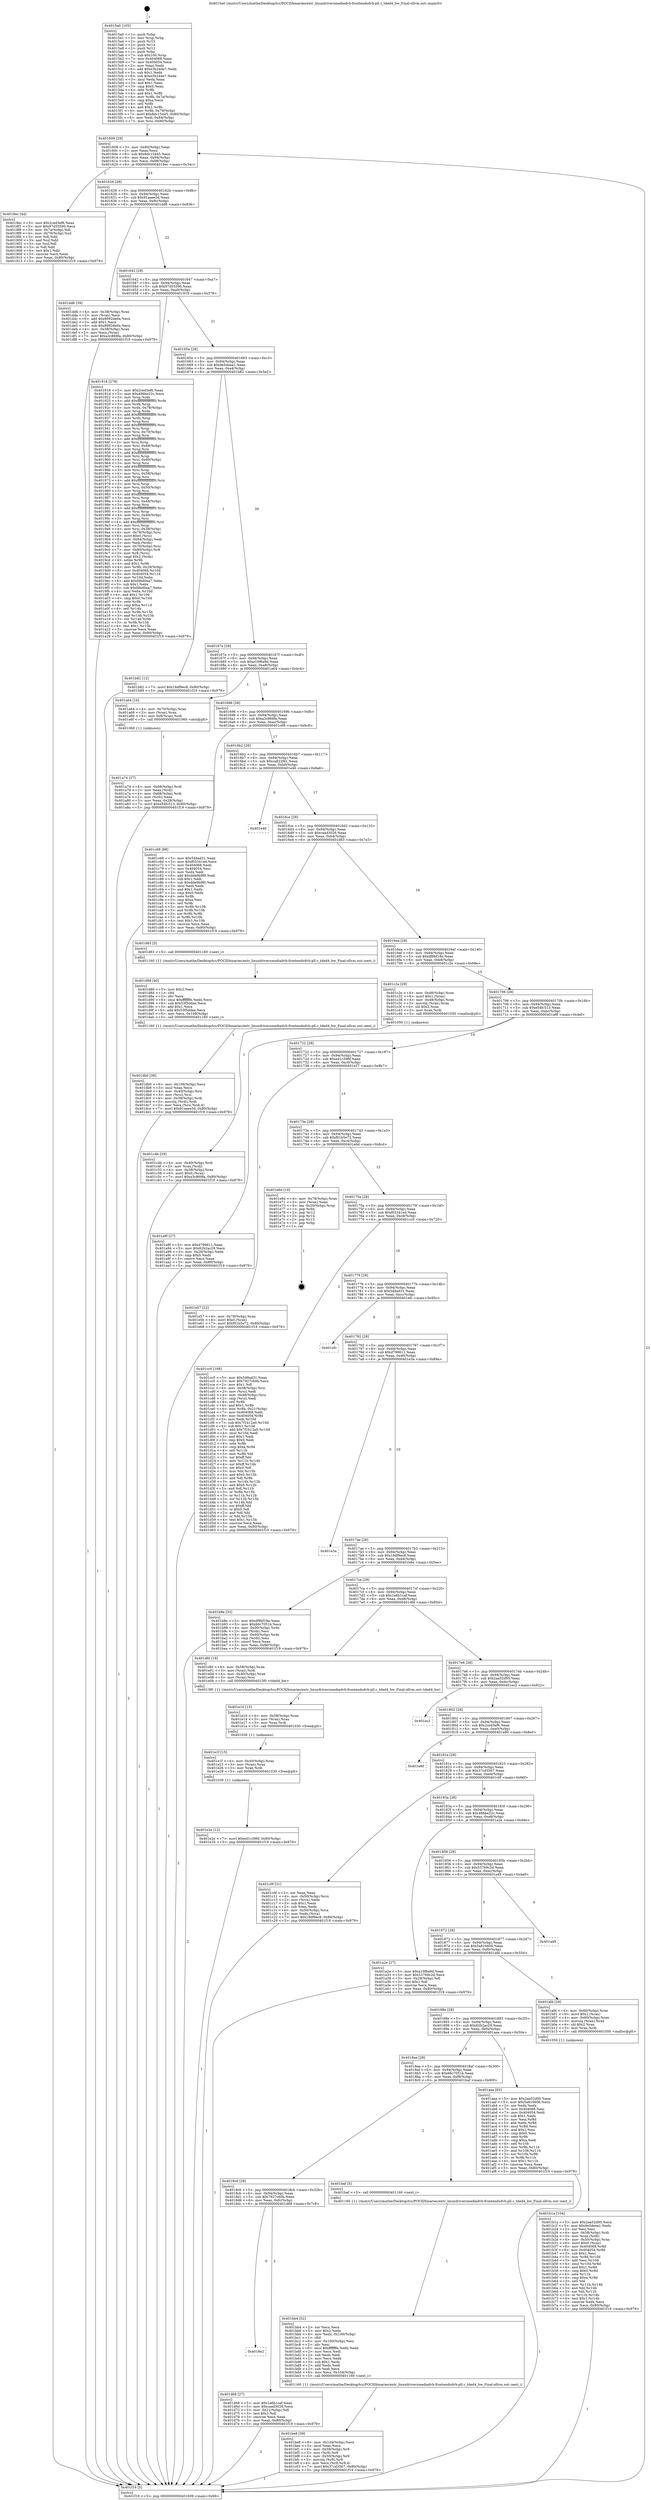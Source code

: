 digraph "0x4015a0" {
  label = "0x4015a0 (/mnt/c/Users/mathe/Desktop/tcc/POCII/binaries/extr_linuxdriversmediadvb-frontendsdvb-pll.c_tded4_bw_Final-ollvm.out::main(0))"
  labelloc = "t"
  node[shape=record]

  Entry [label="",width=0.3,height=0.3,shape=circle,fillcolor=black,style=filled]
  "0x401609" [label="{
     0x401609 [29]\l
     | [instrs]\l
     &nbsp;&nbsp;0x401609 \<+3\>: mov -0x80(%rbp),%eax\l
     &nbsp;&nbsp;0x40160c \<+2\>: mov %eax,%ecx\l
     &nbsp;&nbsp;0x40160e \<+6\>: sub $0x8dc15445,%ecx\l
     &nbsp;&nbsp;0x401614 \<+6\>: mov %eax,-0x94(%rbp)\l
     &nbsp;&nbsp;0x40161a \<+6\>: mov %ecx,-0x98(%rbp)\l
     &nbsp;&nbsp;0x401620 \<+6\>: je 00000000004018ec \<main+0x34c\>\l
  }"]
  "0x4018ec" [label="{
     0x4018ec [44]\l
     | [instrs]\l
     &nbsp;&nbsp;0x4018ec \<+5\>: mov $0x2ced3ef6,%eax\l
     &nbsp;&nbsp;0x4018f1 \<+5\>: mov $0x97d55590,%ecx\l
     &nbsp;&nbsp;0x4018f6 \<+3\>: mov -0x7a(%rbp),%dl\l
     &nbsp;&nbsp;0x4018f9 \<+4\>: mov -0x79(%rbp),%sil\l
     &nbsp;&nbsp;0x4018fd \<+3\>: mov %dl,%dil\l
     &nbsp;&nbsp;0x401900 \<+3\>: and %sil,%dil\l
     &nbsp;&nbsp;0x401903 \<+3\>: xor %sil,%dl\l
     &nbsp;&nbsp;0x401906 \<+3\>: or %dl,%dil\l
     &nbsp;&nbsp;0x401909 \<+4\>: test $0x1,%dil\l
     &nbsp;&nbsp;0x40190d \<+3\>: cmovne %ecx,%eax\l
     &nbsp;&nbsp;0x401910 \<+3\>: mov %eax,-0x80(%rbp)\l
     &nbsp;&nbsp;0x401913 \<+5\>: jmp 0000000000401f19 \<main+0x979\>\l
  }"]
  "0x401626" [label="{
     0x401626 [28]\l
     | [instrs]\l
     &nbsp;&nbsp;0x401626 \<+5\>: jmp 000000000040162b \<main+0x8b\>\l
     &nbsp;&nbsp;0x40162b \<+6\>: mov -0x94(%rbp),%eax\l
     &nbsp;&nbsp;0x401631 \<+5\>: sub $0x91aaee3d,%eax\l
     &nbsp;&nbsp;0x401636 \<+6\>: mov %eax,-0x9c(%rbp)\l
     &nbsp;&nbsp;0x40163c \<+6\>: je 0000000000401dd6 \<main+0x836\>\l
  }"]
  "0x401f19" [label="{
     0x401f19 [5]\l
     | [instrs]\l
     &nbsp;&nbsp;0x401f19 \<+5\>: jmp 0000000000401609 \<main+0x69\>\l
  }"]
  "0x4015a0" [label="{
     0x4015a0 [105]\l
     | [instrs]\l
     &nbsp;&nbsp;0x4015a0 \<+1\>: push %rbp\l
     &nbsp;&nbsp;0x4015a1 \<+3\>: mov %rsp,%rbp\l
     &nbsp;&nbsp;0x4015a4 \<+2\>: push %r15\l
     &nbsp;&nbsp;0x4015a6 \<+2\>: push %r14\l
     &nbsp;&nbsp;0x4015a8 \<+2\>: push %r12\l
     &nbsp;&nbsp;0x4015aa \<+1\>: push %rbx\l
     &nbsp;&nbsp;0x4015ab \<+7\>: sub $0x100,%rsp\l
     &nbsp;&nbsp;0x4015b2 \<+7\>: mov 0x404068,%eax\l
     &nbsp;&nbsp;0x4015b9 \<+7\>: mov 0x404054,%ecx\l
     &nbsp;&nbsp;0x4015c0 \<+2\>: mov %eax,%edx\l
     &nbsp;&nbsp;0x4015c2 \<+6\>: add $0xe3b24de7,%edx\l
     &nbsp;&nbsp;0x4015c8 \<+3\>: sub $0x1,%edx\l
     &nbsp;&nbsp;0x4015cb \<+6\>: sub $0xe3b24de7,%edx\l
     &nbsp;&nbsp;0x4015d1 \<+3\>: imul %edx,%eax\l
     &nbsp;&nbsp;0x4015d4 \<+3\>: and $0x1,%eax\l
     &nbsp;&nbsp;0x4015d7 \<+3\>: cmp $0x0,%eax\l
     &nbsp;&nbsp;0x4015da \<+4\>: sete %r8b\l
     &nbsp;&nbsp;0x4015de \<+4\>: and $0x1,%r8b\l
     &nbsp;&nbsp;0x4015e2 \<+4\>: mov %r8b,-0x7a(%rbp)\l
     &nbsp;&nbsp;0x4015e6 \<+3\>: cmp $0xa,%ecx\l
     &nbsp;&nbsp;0x4015e9 \<+4\>: setl %r8b\l
     &nbsp;&nbsp;0x4015ed \<+4\>: and $0x1,%r8b\l
     &nbsp;&nbsp;0x4015f1 \<+4\>: mov %r8b,-0x79(%rbp)\l
     &nbsp;&nbsp;0x4015f5 \<+7\>: movl $0x8dc15445,-0x80(%rbp)\l
     &nbsp;&nbsp;0x4015fc \<+6\>: mov %edi,-0x84(%rbp)\l
     &nbsp;&nbsp;0x401602 \<+7\>: mov %rsi,-0x90(%rbp)\l
  }"]
  Exit [label="",width=0.3,height=0.3,shape=circle,fillcolor=black,style=filled,peripheries=2]
  "0x401dd6" [label="{
     0x401dd6 [39]\l
     | [instrs]\l
     &nbsp;&nbsp;0x401dd6 \<+4\>: mov -0x38(%rbp),%rax\l
     &nbsp;&nbsp;0x401dda \<+2\>: mov (%rax),%ecx\l
     &nbsp;&nbsp;0x401ddc \<+6\>: add $0x8992de0a,%ecx\l
     &nbsp;&nbsp;0x401de2 \<+3\>: add $0x1,%ecx\l
     &nbsp;&nbsp;0x401de5 \<+6\>: sub $0x8992de0a,%ecx\l
     &nbsp;&nbsp;0x401deb \<+4\>: mov -0x38(%rbp),%rax\l
     &nbsp;&nbsp;0x401def \<+2\>: mov %ecx,(%rax)\l
     &nbsp;&nbsp;0x401df1 \<+7\>: movl $0xa3c869fa,-0x80(%rbp)\l
     &nbsp;&nbsp;0x401df8 \<+5\>: jmp 0000000000401f19 \<main+0x979\>\l
  }"]
  "0x401642" [label="{
     0x401642 [28]\l
     | [instrs]\l
     &nbsp;&nbsp;0x401642 \<+5\>: jmp 0000000000401647 \<main+0xa7\>\l
     &nbsp;&nbsp;0x401647 \<+6\>: mov -0x94(%rbp),%eax\l
     &nbsp;&nbsp;0x40164d \<+5\>: sub $0x97d55590,%eax\l
     &nbsp;&nbsp;0x401652 \<+6\>: mov %eax,-0xa0(%rbp)\l
     &nbsp;&nbsp;0x401658 \<+6\>: je 0000000000401918 \<main+0x378\>\l
  }"]
  "0x401e2e" [label="{
     0x401e2e [12]\l
     | [instrs]\l
     &nbsp;&nbsp;0x401e2e \<+7\>: movl $0xed1c396f,-0x80(%rbp)\l
     &nbsp;&nbsp;0x401e35 \<+5\>: jmp 0000000000401f19 \<main+0x979\>\l
  }"]
  "0x401918" [label="{
     0x401918 [278]\l
     | [instrs]\l
     &nbsp;&nbsp;0x401918 \<+5\>: mov $0x2ced3ef6,%eax\l
     &nbsp;&nbsp;0x40191d \<+5\>: mov $0x486be22c,%ecx\l
     &nbsp;&nbsp;0x401922 \<+3\>: mov %rsp,%rdx\l
     &nbsp;&nbsp;0x401925 \<+4\>: add $0xfffffffffffffff0,%rdx\l
     &nbsp;&nbsp;0x401929 \<+3\>: mov %rdx,%rsp\l
     &nbsp;&nbsp;0x40192c \<+4\>: mov %rdx,-0x78(%rbp)\l
     &nbsp;&nbsp;0x401930 \<+3\>: mov %rsp,%rdx\l
     &nbsp;&nbsp;0x401933 \<+4\>: add $0xfffffffffffffff0,%rdx\l
     &nbsp;&nbsp;0x401937 \<+3\>: mov %rdx,%rsp\l
     &nbsp;&nbsp;0x40193a \<+3\>: mov %rsp,%rsi\l
     &nbsp;&nbsp;0x40193d \<+4\>: add $0xfffffffffffffff0,%rsi\l
     &nbsp;&nbsp;0x401941 \<+3\>: mov %rsi,%rsp\l
     &nbsp;&nbsp;0x401944 \<+4\>: mov %rsi,-0x70(%rbp)\l
     &nbsp;&nbsp;0x401948 \<+3\>: mov %rsp,%rsi\l
     &nbsp;&nbsp;0x40194b \<+4\>: add $0xfffffffffffffff0,%rsi\l
     &nbsp;&nbsp;0x40194f \<+3\>: mov %rsi,%rsp\l
     &nbsp;&nbsp;0x401952 \<+4\>: mov %rsi,-0x68(%rbp)\l
     &nbsp;&nbsp;0x401956 \<+3\>: mov %rsp,%rsi\l
     &nbsp;&nbsp;0x401959 \<+4\>: add $0xfffffffffffffff0,%rsi\l
     &nbsp;&nbsp;0x40195d \<+3\>: mov %rsi,%rsp\l
     &nbsp;&nbsp;0x401960 \<+4\>: mov %rsi,-0x60(%rbp)\l
     &nbsp;&nbsp;0x401964 \<+3\>: mov %rsp,%rsi\l
     &nbsp;&nbsp;0x401967 \<+4\>: add $0xfffffffffffffff0,%rsi\l
     &nbsp;&nbsp;0x40196b \<+3\>: mov %rsi,%rsp\l
     &nbsp;&nbsp;0x40196e \<+4\>: mov %rsi,-0x58(%rbp)\l
     &nbsp;&nbsp;0x401972 \<+3\>: mov %rsp,%rsi\l
     &nbsp;&nbsp;0x401975 \<+4\>: add $0xfffffffffffffff0,%rsi\l
     &nbsp;&nbsp;0x401979 \<+3\>: mov %rsi,%rsp\l
     &nbsp;&nbsp;0x40197c \<+4\>: mov %rsi,-0x50(%rbp)\l
     &nbsp;&nbsp;0x401980 \<+3\>: mov %rsp,%rsi\l
     &nbsp;&nbsp;0x401983 \<+4\>: add $0xfffffffffffffff0,%rsi\l
     &nbsp;&nbsp;0x401987 \<+3\>: mov %rsi,%rsp\l
     &nbsp;&nbsp;0x40198a \<+4\>: mov %rsi,-0x48(%rbp)\l
     &nbsp;&nbsp;0x40198e \<+3\>: mov %rsp,%rsi\l
     &nbsp;&nbsp;0x401991 \<+4\>: add $0xfffffffffffffff0,%rsi\l
     &nbsp;&nbsp;0x401995 \<+3\>: mov %rsi,%rsp\l
     &nbsp;&nbsp;0x401998 \<+4\>: mov %rsi,-0x40(%rbp)\l
     &nbsp;&nbsp;0x40199c \<+3\>: mov %rsp,%rsi\l
     &nbsp;&nbsp;0x40199f \<+4\>: add $0xfffffffffffffff0,%rsi\l
     &nbsp;&nbsp;0x4019a3 \<+3\>: mov %rsi,%rsp\l
     &nbsp;&nbsp;0x4019a6 \<+4\>: mov %rsi,-0x38(%rbp)\l
     &nbsp;&nbsp;0x4019aa \<+4\>: mov -0x78(%rbp),%rsi\l
     &nbsp;&nbsp;0x4019ae \<+6\>: movl $0x0,(%rsi)\l
     &nbsp;&nbsp;0x4019b4 \<+6\>: mov -0x84(%rbp),%edi\l
     &nbsp;&nbsp;0x4019ba \<+2\>: mov %edi,(%rdx)\l
     &nbsp;&nbsp;0x4019bc \<+4\>: mov -0x70(%rbp),%rsi\l
     &nbsp;&nbsp;0x4019c0 \<+7\>: mov -0x90(%rbp),%r8\l
     &nbsp;&nbsp;0x4019c7 \<+3\>: mov %r8,(%rsi)\l
     &nbsp;&nbsp;0x4019ca \<+3\>: cmpl $0x2,(%rdx)\l
     &nbsp;&nbsp;0x4019cd \<+4\>: setne %r9b\l
     &nbsp;&nbsp;0x4019d1 \<+4\>: and $0x1,%r9b\l
     &nbsp;&nbsp;0x4019d5 \<+4\>: mov %r9b,-0x29(%rbp)\l
     &nbsp;&nbsp;0x4019d9 \<+8\>: mov 0x404068,%r10d\l
     &nbsp;&nbsp;0x4019e1 \<+8\>: mov 0x404054,%r11d\l
     &nbsp;&nbsp;0x4019e9 \<+3\>: mov %r10d,%ebx\l
     &nbsp;&nbsp;0x4019ec \<+6\>: add $0xfdbd0ea7,%ebx\l
     &nbsp;&nbsp;0x4019f2 \<+3\>: sub $0x1,%ebx\l
     &nbsp;&nbsp;0x4019f5 \<+6\>: sub $0xfdbd0ea7,%ebx\l
     &nbsp;&nbsp;0x4019fb \<+4\>: imul %ebx,%r10d\l
     &nbsp;&nbsp;0x4019ff \<+4\>: and $0x1,%r10d\l
     &nbsp;&nbsp;0x401a03 \<+4\>: cmp $0x0,%r10d\l
     &nbsp;&nbsp;0x401a07 \<+4\>: sete %r9b\l
     &nbsp;&nbsp;0x401a0b \<+4\>: cmp $0xa,%r11d\l
     &nbsp;&nbsp;0x401a0f \<+4\>: setl %r14b\l
     &nbsp;&nbsp;0x401a13 \<+3\>: mov %r9b,%r15b\l
     &nbsp;&nbsp;0x401a16 \<+3\>: and %r14b,%r15b\l
     &nbsp;&nbsp;0x401a19 \<+3\>: xor %r14b,%r9b\l
     &nbsp;&nbsp;0x401a1c \<+3\>: or %r9b,%r15b\l
     &nbsp;&nbsp;0x401a1f \<+4\>: test $0x1,%r15b\l
     &nbsp;&nbsp;0x401a23 \<+3\>: cmovne %ecx,%eax\l
     &nbsp;&nbsp;0x401a26 \<+3\>: mov %eax,-0x80(%rbp)\l
     &nbsp;&nbsp;0x401a29 \<+5\>: jmp 0000000000401f19 \<main+0x979\>\l
  }"]
  "0x40165e" [label="{
     0x40165e [28]\l
     | [instrs]\l
     &nbsp;&nbsp;0x40165e \<+5\>: jmp 0000000000401663 \<main+0xc3\>\l
     &nbsp;&nbsp;0x401663 \<+6\>: mov -0x94(%rbp),%eax\l
     &nbsp;&nbsp;0x401669 \<+5\>: sub $0x9e5deea1,%eax\l
     &nbsp;&nbsp;0x40166e \<+6\>: mov %eax,-0xa4(%rbp)\l
     &nbsp;&nbsp;0x401674 \<+6\>: je 0000000000401b82 \<main+0x5e2\>\l
  }"]
  "0x401e1f" [label="{
     0x401e1f [15]\l
     | [instrs]\l
     &nbsp;&nbsp;0x401e1f \<+4\>: mov -0x40(%rbp),%rax\l
     &nbsp;&nbsp;0x401e23 \<+3\>: mov (%rax),%rax\l
     &nbsp;&nbsp;0x401e26 \<+3\>: mov %rax,%rdi\l
     &nbsp;&nbsp;0x401e29 \<+5\>: call 0000000000401030 \<free@plt\>\l
     | [calls]\l
     &nbsp;&nbsp;0x401030 \{1\} (unknown)\l
  }"]
  "0x401e10" [label="{
     0x401e10 [15]\l
     | [instrs]\l
     &nbsp;&nbsp;0x401e10 \<+4\>: mov -0x58(%rbp),%rax\l
     &nbsp;&nbsp;0x401e14 \<+3\>: mov (%rax),%rax\l
     &nbsp;&nbsp;0x401e17 \<+3\>: mov %rax,%rdi\l
     &nbsp;&nbsp;0x401e1a \<+5\>: call 0000000000401030 \<free@plt\>\l
     | [calls]\l
     &nbsp;&nbsp;0x401030 \{1\} (unknown)\l
  }"]
  "0x401b82" [label="{
     0x401b82 [12]\l
     | [instrs]\l
     &nbsp;&nbsp;0x401b82 \<+7\>: movl $0x18df9ec8,-0x80(%rbp)\l
     &nbsp;&nbsp;0x401b89 \<+5\>: jmp 0000000000401f19 \<main+0x979\>\l
  }"]
  "0x40167a" [label="{
     0x40167a [28]\l
     | [instrs]\l
     &nbsp;&nbsp;0x40167a \<+5\>: jmp 000000000040167f \<main+0xdf\>\l
     &nbsp;&nbsp;0x40167f \<+6\>: mov -0x94(%rbp),%eax\l
     &nbsp;&nbsp;0x401685 \<+5\>: sub $0xa10f6a9d,%eax\l
     &nbsp;&nbsp;0x40168a \<+6\>: mov %eax,-0xa8(%rbp)\l
     &nbsp;&nbsp;0x401690 \<+6\>: je 0000000000401a64 \<main+0x4c4\>\l
  }"]
  "0x401db0" [label="{
     0x401db0 [38]\l
     | [instrs]\l
     &nbsp;&nbsp;0x401db0 \<+6\>: mov -0x108(%rbp),%ecx\l
     &nbsp;&nbsp;0x401db6 \<+3\>: imul %eax,%ecx\l
     &nbsp;&nbsp;0x401db9 \<+4\>: mov -0x40(%rbp),%rsi\l
     &nbsp;&nbsp;0x401dbd \<+3\>: mov (%rsi),%rsi\l
     &nbsp;&nbsp;0x401dc0 \<+4\>: mov -0x38(%rbp),%rdi\l
     &nbsp;&nbsp;0x401dc4 \<+3\>: movslq (%rdi),%rdi\l
     &nbsp;&nbsp;0x401dc7 \<+3\>: mov %ecx,(%rsi,%rdi,4)\l
     &nbsp;&nbsp;0x401dca \<+7\>: movl $0x91aaee3d,-0x80(%rbp)\l
     &nbsp;&nbsp;0x401dd1 \<+5\>: jmp 0000000000401f19 \<main+0x979\>\l
  }"]
  "0x401a64" [label="{
     0x401a64 [16]\l
     | [instrs]\l
     &nbsp;&nbsp;0x401a64 \<+4\>: mov -0x70(%rbp),%rax\l
     &nbsp;&nbsp;0x401a68 \<+3\>: mov (%rax),%rax\l
     &nbsp;&nbsp;0x401a6b \<+4\>: mov 0x8(%rax),%rdi\l
     &nbsp;&nbsp;0x401a6f \<+5\>: call 0000000000401060 \<atoi@plt\>\l
     | [calls]\l
     &nbsp;&nbsp;0x401060 \{1\} (unknown)\l
  }"]
  "0x401696" [label="{
     0x401696 [28]\l
     | [instrs]\l
     &nbsp;&nbsp;0x401696 \<+5\>: jmp 000000000040169b \<main+0xfb\>\l
     &nbsp;&nbsp;0x40169b \<+6\>: mov -0x94(%rbp),%eax\l
     &nbsp;&nbsp;0x4016a1 \<+5\>: sub $0xa3c869fa,%eax\l
     &nbsp;&nbsp;0x4016a6 \<+6\>: mov %eax,-0xac(%rbp)\l
     &nbsp;&nbsp;0x4016ac \<+6\>: je 0000000000401c68 \<main+0x6c8\>\l
  }"]
  "0x401d88" [label="{
     0x401d88 [40]\l
     | [instrs]\l
     &nbsp;&nbsp;0x401d88 \<+5\>: mov $0x2,%ecx\l
     &nbsp;&nbsp;0x401d8d \<+1\>: cltd\l
     &nbsp;&nbsp;0x401d8e \<+2\>: idiv %ecx\l
     &nbsp;&nbsp;0x401d90 \<+6\>: imul $0xfffffffe,%edx,%ecx\l
     &nbsp;&nbsp;0x401d96 \<+6\>: sub $0x53f5ddae,%ecx\l
     &nbsp;&nbsp;0x401d9c \<+3\>: add $0x1,%ecx\l
     &nbsp;&nbsp;0x401d9f \<+6\>: add $0x53f5ddae,%ecx\l
     &nbsp;&nbsp;0x401da5 \<+6\>: mov %ecx,-0x108(%rbp)\l
     &nbsp;&nbsp;0x401dab \<+5\>: call 0000000000401160 \<next_i\>\l
     | [calls]\l
     &nbsp;&nbsp;0x401160 \{1\} (/mnt/c/Users/mathe/Desktop/tcc/POCII/binaries/extr_linuxdriversmediadvb-frontendsdvb-pll.c_tded4_bw_Final-ollvm.out::next_i)\l
  }"]
  "0x401c68" [label="{
     0x401c68 [88]\l
     | [instrs]\l
     &nbsp;&nbsp;0x401c68 \<+5\>: mov $0x548ad31,%eax\l
     &nbsp;&nbsp;0x401c6d \<+5\>: mov $0xf03341ed,%ecx\l
     &nbsp;&nbsp;0x401c72 \<+7\>: mov 0x404068,%edx\l
     &nbsp;&nbsp;0x401c79 \<+7\>: mov 0x404054,%esi\l
     &nbsp;&nbsp;0x401c80 \<+2\>: mov %edx,%edi\l
     &nbsp;&nbsp;0x401c82 \<+6\>: add $0xdde9b9f0,%edi\l
     &nbsp;&nbsp;0x401c88 \<+3\>: sub $0x1,%edi\l
     &nbsp;&nbsp;0x401c8b \<+6\>: sub $0xdde9b9f0,%edi\l
     &nbsp;&nbsp;0x401c91 \<+3\>: imul %edi,%edx\l
     &nbsp;&nbsp;0x401c94 \<+3\>: and $0x1,%edx\l
     &nbsp;&nbsp;0x401c97 \<+3\>: cmp $0x0,%edx\l
     &nbsp;&nbsp;0x401c9a \<+4\>: sete %r8b\l
     &nbsp;&nbsp;0x401c9e \<+3\>: cmp $0xa,%esi\l
     &nbsp;&nbsp;0x401ca1 \<+4\>: setl %r9b\l
     &nbsp;&nbsp;0x401ca5 \<+3\>: mov %r8b,%r10b\l
     &nbsp;&nbsp;0x401ca8 \<+3\>: and %r9b,%r10b\l
     &nbsp;&nbsp;0x401cab \<+3\>: xor %r9b,%r8b\l
     &nbsp;&nbsp;0x401cae \<+3\>: or %r8b,%r10b\l
     &nbsp;&nbsp;0x401cb1 \<+4\>: test $0x1,%r10b\l
     &nbsp;&nbsp;0x401cb5 \<+3\>: cmovne %ecx,%eax\l
     &nbsp;&nbsp;0x401cb8 \<+3\>: mov %eax,-0x80(%rbp)\l
     &nbsp;&nbsp;0x401cbb \<+5\>: jmp 0000000000401f19 \<main+0x979\>\l
  }"]
  "0x4016b2" [label="{
     0x4016b2 [28]\l
     | [instrs]\l
     &nbsp;&nbsp;0x4016b2 \<+5\>: jmp 00000000004016b7 \<main+0x117\>\l
     &nbsp;&nbsp;0x4016b7 \<+6\>: mov -0x94(%rbp),%eax\l
     &nbsp;&nbsp;0x4016bd \<+5\>: sub $0xca822fd1,%eax\l
     &nbsp;&nbsp;0x4016c2 \<+6\>: mov %eax,-0xb0(%rbp)\l
     &nbsp;&nbsp;0x4016c8 \<+6\>: je 0000000000401e46 \<main+0x8a6\>\l
  }"]
  "0x4018e2" [label="{
     0x4018e2\l
  }", style=dashed]
  "0x401e46" [label="{
     0x401e46\l
  }", style=dashed]
  "0x4016ce" [label="{
     0x4016ce [28]\l
     | [instrs]\l
     &nbsp;&nbsp;0x4016ce \<+5\>: jmp 00000000004016d3 \<main+0x133\>\l
     &nbsp;&nbsp;0x4016d3 \<+6\>: mov -0x94(%rbp),%eax\l
     &nbsp;&nbsp;0x4016d9 \<+5\>: sub $0xcaad3026,%eax\l
     &nbsp;&nbsp;0x4016de \<+6\>: mov %eax,-0xb4(%rbp)\l
     &nbsp;&nbsp;0x4016e4 \<+6\>: je 0000000000401d83 \<main+0x7e3\>\l
  }"]
  "0x401d68" [label="{
     0x401d68 [27]\l
     | [instrs]\l
     &nbsp;&nbsp;0x401d68 \<+5\>: mov $0x1a6b1caf,%eax\l
     &nbsp;&nbsp;0x401d6d \<+5\>: mov $0xcaad3026,%ecx\l
     &nbsp;&nbsp;0x401d72 \<+3\>: mov -0x21(%rbp),%dl\l
     &nbsp;&nbsp;0x401d75 \<+3\>: test $0x1,%dl\l
     &nbsp;&nbsp;0x401d78 \<+3\>: cmovne %ecx,%eax\l
     &nbsp;&nbsp;0x401d7b \<+3\>: mov %eax,-0x80(%rbp)\l
     &nbsp;&nbsp;0x401d7e \<+5\>: jmp 0000000000401f19 \<main+0x979\>\l
  }"]
  "0x401d83" [label="{
     0x401d83 [5]\l
     | [instrs]\l
     &nbsp;&nbsp;0x401d83 \<+5\>: call 0000000000401160 \<next_i\>\l
     | [calls]\l
     &nbsp;&nbsp;0x401160 \{1\} (/mnt/c/Users/mathe/Desktop/tcc/POCII/binaries/extr_linuxdriversmediadvb-frontendsdvb-pll.c_tded4_bw_Final-ollvm.out::next_i)\l
  }"]
  "0x4016ea" [label="{
     0x4016ea [28]\l
     | [instrs]\l
     &nbsp;&nbsp;0x4016ea \<+5\>: jmp 00000000004016ef \<main+0x14f\>\l
     &nbsp;&nbsp;0x4016ef \<+6\>: mov -0x94(%rbp),%eax\l
     &nbsp;&nbsp;0x4016f5 \<+5\>: sub $0xdf9bf18e,%eax\l
     &nbsp;&nbsp;0x4016fa \<+6\>: mov %eax,-0xb8(%rbp)\l
     &nbsp;&nbsp;0x401700 \<+6\>: je 0000000000401c2e \<main+0x68e\>\l
  }"]
  "0x401c4b" [label="{
     0x401c4b [29]\l
     | [instrs]\l
     &nbsp;&nbsp;0x401c4b \<+4\>: mov -0x40(%rbp),%rdi\l
     &nbsp;&nbsp;0x401c4f \<+3\>: mov %rax,(%rdi)\l
     &nbsp;&nbsp;0x401c52 \<+4\>: mov -0x38(%rbp),%rax\l
     &nbsp;&nbsp;0x401c56 \<+6\>: movl $0x0,(%rax)\l
     &nbsp;&nbsp;0x401c5c \<+7\>: movl $0xa3c869fa,-0x80(%rbp)\l
     &nbsp;&nbsp;0x401c63 \<+5\>: jmp 0000000000401f19 \<main+0x979\>\l
  }"]
  "0x401c2e" [label="{
     0x401c2e [29]\l
     | [instrs]\l
     &nbsp;&nbsp;0x401c2e \<+4\>: mov -0x48(%rbp),%rax\l
     &nbsp;&nbsp;0x401c32 \<+6\>: movl $0x1,(%rax)\l
     &nbsp;&nbsp;0x401c38 \<+4\>: mov -0x48(%rbp),%rax\l
     &nbsp;&nbsp;0x401c3c \<+3\>: movslq (%rax),%rax\l
     &nbsp;&nbsp;0x401c3f \<+4\>: shl $0x2,%rax\l
     &nbsp;&nbsp;0x401c43 \<+3\>: mov %rax,%rdi\l
     &nbsp;&nbsp;0x401c46 \<+5\>: call 0000000000401050 \<malloc@plt\>\l
     | [calls]\l
     &nbsp;&nbsp;0x401050 \{1\} (unknown)\l
  }"]
  "0x401706" [label="{
     0x401706 [28]\l
     | [instrs]\l
     &nbsp;&nbsp;0x401706 \<+5\>: jmp 000000000040170b \<main+0x16b\>\l
     &nbsp;&nbsp;0x40170b \<+6\>: mov -0x94(%rbp),%eax\l
     &nbsp;&nbsp;0x401711 \<+5\>: sub $0xe54fc513,%eax\l
     &nbsp;&nbsp;0x401716 \<+6\>: mov %eax,-0xbc(%rbp)\l
     &nbsp;&nbsp;0x40171c \<+6\>: je 0000000000401a8f \<main+0x4ef\>\l
  }"]
  "0x401be8" [label="{
     0x401be8 [39]\l
     | [instrs]\l
     &nbsp;&nbsp;0x401be8 \<+6\>: mov -0x104(%rbp),%ecx\l
     &nbsp;&nbsp;0x401bee \<+3\>: imul %eax,%ecx\l
     &nbsp;&nbsp;0x401bf1 \<+4\>: mov -0x58(%rbp),%r8\l
     &nbsp;&nbsp;0x401bf5 \<+3\>: mov (%r8),%r8\l
     &nbsp;&nbsp;0x401bf8 \<+4\>: mov -0x50(%rbp),%r9\l
     &nbsp;&nbsp;0x401bfc \<+3\>: movslq (%r9),%r9\l
     &nbsp;&nbsp;0x401bff \<+4\>: mov %ecx,(%r8,%r9,4)\l
     &nbsp;&nbsp;0x401c03 \<+7\>: movl $0x37cd3567,-0x80(%rbp)\l
     &nbsp;&nbsp;0x401c0a \<+5\>: jmp 0000000000401f19 \<main+0x979\>\l
  }"]
  "0x401a8f" [label="{
     0x401a8f [27]\l
     | [instrs]\l
     &nbsp;&nbsp;0x401a8f \<+5\>: mov $0xd799611,%eax\l
     &nbsp;&nbsp;0x401a94 \<+5\>: mov $0x62b2ac29,%ecx\l
     &nbsp;&nbsp;0x401a99 \<+3\>: mov -0x28(%rbp),%edx\l
     &nbsp;&nbsp;0x401a9c \<+3\>: cmp $0x0,%edx\l
     &nbsp;&nbsp;0x401a9f \<+3\>: cmove %ecx,%eax\l
     &nbsp;&nbsp;0x401aa2 \<+3\>: mov %eax,-0x80(%rbp)\l
     &nbsp;&nbsp;0x401aa5 \<+5\>: jmp 0000000000401f19 \<main+0x979\>\l
  }"]
  "0x401722" [label="{
     0x401722 [28]\l
     | [instrs]\l
     &nbsp;&nbsp;0x401722 \<+5\>: jmp 0000000000401727 \<main+0x187\>\l
     &nbsp;&nbsp;0x401727 \<+6\>: mov -0x94(%rbp),%eax\l
     &nbsp;&nbsp;0x40172d \<+5\>: sub $0xed1c396f,%eax\l
     &nbsp;&nbsp;0x401732 \<+6\>: mov %eax,-0xc0(%rbp)\l
     &nbsp;&nbsp;0x401738 \<+6\>: je 0000000000401e57 \<main+0x8b7\>\l
  }"]
  "0x401bb4" [label="{
     0x401bb4 [52]\l
     | [instrs]\l
     &nbsp;&nbsp;0x401bb4 \<+2\>: xor %ecx,%ecx\l
     &nbsp;&nbsp;0x401bb6 \<+5\>: mov $0x2,%edx\l
     &nbsp;&nbsp;0x401bbb \<+6\>: mov %edx,-0x100(%rbp)\l
     &nbsp;&nbsp;0x401bc1 \<+1\>: cltd\l
     &nbsp;&nbsp;0x401bc2 \<+6\>: mov -0x100(%rbp),%esi\l
     &nbsp;&nbsp;0x401bc8 \<+2\>: idiv %esi\l
     &nbsp;&nbsp;0x401bca \<+6\>: imul $0xfffffffe,%edx,%edx\l
     &nbsp;&nbsp;0x401bd0 \<+2\>: mov %ecx,%edi\l
     &nbsp;&nbsp;0x401bd2 \<+2\>: sub %edx,%edi\l
     &nbsp;&nbsp;0x401bd4 \<+2\>: mov %ecx,%edx\l
     &nbsp;&nbsp;0x401bd6 \<+3\>: sub $0x1,%edx\l
     &nbsp;&nbsp;0x401bd9 \<+2\>: add %edx,%edi\l
     &nbsp;&nbsp;0x401bdb \<+2\>: sub %edi,%ecx\l
     &nbsp;&nbsp;0x401bdd \<+6\>: mov %ecx,-0x104(%rbp)\l
     &nbsp;&nbsp;0x401be3 \<+5\>: call 0000000000401160 \<next_i\>\l
     | [calls]\l
     &nbsp;&nbsp;0x401160 \{1\} (/mnt/c/Users/mathe/Desktop/tcc/POCII/binaries/extr_linuxdriversmediadvb-frontendsdvb-pll.c_tded4_bw_Final-ollvm.out::next_i)\l
  }"]
  "0x401e57" [label="{
     0x401e57 [22]\l
     | [instrs]\l
     &nbsp;&nbsp;0x401e57 \<+4\>: mov -0x78(%rbp),%rax\l
     &nbsp;&nbsp;0x401e5b \<+6\>: movl $0x0,(%rax)\l
     &nbsp;&nbsp;0x401e61 \<+7\>: movl $0xf01b5e72,-0x80(%rbp)\l
     &nbsp;&nbsp;0x401e68 \<+5\>: jmp 0000000000401f19 \<main+0x979\>\l
  }"]
  "0x40173e" [label="{
     0x40173e [28]\l
     | [instrs]\l
     &nbsp;&nbsp;0x40173e \<+5\>: jmp 0000000000401743 \<main+0x1a3\>\l
     &nbsp;&nbsp;0x401743 \<+6\>: mov -0x94(%rbp),%eax\l
     &nbsp;&nbsp;0x401749 \<+5\>: sub $0xf01b5e72,%eax\l
     &nbsp;&nbsp;0x40174e \<+6\>: mov %eax,-0xc4(%rbp)\l
     &nbsp;&nbsp;0x401754 \<+6\>: je 0000000000401e6d \<main+0x8cd\>\l
  }"]
  "0x4018c6" [label="{
     0x4018c6 [28]\l
     | [instrs]\l
     &nbsp;&nbsp;0x4018c6 \<+5\>: jmp 00000000004018cb \<main+0x32b\>\l
     &nbsp;&nbsp;0x4018cb \<+6\>: mov -0x94(%rbp),%eax\l
     &nbsp;&nbsp;0x4018d1 \<+5\>: sub $0x7927c60b,%eax\l
     &nbsp;&nbsp;0x4018d6 \<+6\>: mov %eax,-0xfc(%rbp)\l
     &nbsp;&nbsp;0x4018dc \<+6\>: je 0000000000401d68 \<main+0x7c8\>\l
  }"]
  "0x401e6d" [label="{
     0x401e6d [19]\l
     | [instrs]\l
     &nbsp;&nbsp;0x401e6d \<+4\>: mov -0x78(%rbp),%rax\l
     &nbsp;&nbsp;0x401e71 \<+2\>: mov (%rax),%eax\l
     &nbsp;&nbsp;0x401e73 \<+4\>: lea -0x20(%rbp),%rsp\l
     &nbsp;&nbsp;0x401e77 \<+1\>: pop %rbx\l
     &nbsp;&nbsp;0x401e78 \<+2\>: pop %r12\l
     &nbsp;&nbsp;0x401e7a \<+2\>: pop %r14\l
     &nbsp;&nbsp;0x401e7c \<+2\>: pop %r15\l
     &nbsp;&nbsp;0x401e7e \<+1\>: pop %rbp\l
     &nbsp;&nbsp;0x401e7f \<+1\>: ret\l
  }"]
  "0x40175a" [label="{
     0x40175a [28]\l
     | [instrs]\l
     &nbsp;&nbsp;0x40175a \<+5\>: jmp 000000000040175f \<main+0x1bf\>\l
     &nbsp;&nbsp;0x40175f \<+6\>: mov -0x94(%rbp),%eax\l
     &nbsp;&nbsp;0x401765 \<+5\>: sub $0xf03341ed,%eax\l
     &nbsp;&nbsp;0x40176a \<+6\>: mov %eax,-0xc8(%rbp)\l
     &nbsp;&nbsp;0x401770 \<+6\>: je 0000000000401cc0 \<main+0x720\>\l
  }"]
  "0x401baf" [label="{
     0x401baf [5]\l
     | [instrs]\l
     &nbsp;&nbsp;0x401baf \<+5\>: call 0000000000401160 \<next_i\>\l
     | [calls]\l
     &nbsp;&nbsp;0x401160 \{1\} (/mnt/c/Users/mathe/Desktop/tcc/POCII/binaries/extr_linuxdriversmediadvb-frontendsdvb-pll.c_tded4_bw_Final-ollvm.out::next_i)\l
  }"]
  "0x401cc0" [label="{
     0x401cc0 [168]\l
     | [instrs]\l
     &nbsp;&nbsp;0x401cc0 \<+5\>: mov $0x548ad31,%eax\l
     &nbsp;&nbsp;0x401cc5 \<+5\>: mov $0x7927c60b,%ecx\l
     &nbsp;&nbsp;0x401cca \<+2\>: mov $0x1,%dl\l
     &nbsp;&nbsp;0x401ccc \<+4\>: mov -0x38(%rbp),%rsi\l
     &nbsp;&nbsp;0x401cd0 \<+2\>: mov (%rsi),%edi\l
     &nbsp;&nbsp;0x401cd2 \<+4\>: mov -0x48(%rbp),%rsi\l
     &nbsp;&nbsp;0x401cd6 \<+2\>: cmp (%rsi),%edi\l
     &nbsp;&nbsp;0x401cd8 \<+4\>: setl %r8b\l
     &nbsp;&nbsp;0x401cdc \<+4\>: and $0x1,%r8b\l
     &nbsp;&nbsp;0x401ce0 \<+4\>: mov %r8b,-0x21(%rbp)\l
     &nbsp;&nbsp;0x401ce4 \<+7\>: mov 0x404068,%edi\l
     &nbsp;&nbsp;0x401ceb \<+8\>: mov 0x404054,%r9d\l
     &nbsp;&nbsp;0x401cf3 \<+3\>: mov %edi,%r10d\l
     &nbsp;&nbsp;0x401cf6 \<+7\>: sub $0x7f1b12a0,%r10d\l
     &nbsp;&nbsp;0x401cfd \<+4\>: sub $0x1,%r10d\l
     &nbsp;&nbsp;0x401d01 \<+7\>: add $0x7f1b12a0,%r10d\l
     &nbsp;&nbsp;0x401d08 \<+4\>: imul %r10d,%edi\l
     &nbsp;&nbsp;0x401d0c \<+3\>: and $0x1,%edi\l
     &nbsp;&nbsp;0x401d0f \<+3\>: cmp $0x0,%edi\l
     &nbsp;&nbsp;0x401d12 \<+4\>: sete %r8b\l
     &nbsp;&nbsp;0x401d16 \<+4\>: cmp $0xa,%r9d\l
     &nbsp;&nbsp;0x401d1a \<+4\>: setl %r11b\l
     &nbsp;&nbsp;0x401d1e \<+3\>: mov %r8b,%bl\l
     &nbsp;&nbsp;0x401d21 \<+3\>: xor $0xff,%bl\l
     &nbsp;&nbsp;0x401d24 \<+3\>: mov %r11b,%r14b\l
     &nbsp;&nbsp;0x401d27 \<+4\>: xor $0xff,%r14b\l
     &nbsp;&nbsp;0x401d2b \<+3\>: xor $0x0,%dl\l
     &nbsp;&nbsp;0x401d2e \<+3\>: mov %bl,%r15b\l
     &nbsp;&nbsp;0x401d31 \<+4\>: and $0x0,%r15b\l
     &nbsp;&nbsp;0x401d35 \<+3\>: and %dl,%r8b\l
     &nbsp;&nbsp;0x401d38 \<+3\>: mov %r14b,%r12b\l
     &nbsp;&nbsp;0x401d3b \<+4\>: and $0x0,%r12b\l
     &nbsp;&nbsp;0x401d3f \<+3\>: and %dl,%r11b\l
     &nbsp;&nbsp;0x401d42 \<+3\>: or %r8b,%r15b\l
     &nbsp;&nbsp;0x401d45 \<+3\>: or %r11b,%r12b\l
     &nbsp;&nbsp;0x401d48 \<+3\>: xor %r12b,%r15b\l
     &nbsp;&nbsp;0x401d4b \<+3\>: or %r14b,%bl\l
     &nbsp;&nbsp;0x401d4e \<+3\>: xor $0xff,%bl\l
     &nbsp;&nbsp;0x401d51 \<+3\>: or $0x0,%dl\l
     &nbsp;&nbsp;0x401d54 \<+2\>: and %dl,%bl\l
     &nbsp;&nbsp;0x401d56 \<+3\>: or %bl,%r15b\l
     &nbsp;&nbsp;0x401d59 \<+4\>: test $0x1,%r15b\l
     &nbsp;&nbsp;0x401d5d \<+3\>: cmovne %ecx,%eax\l
     &nbsp;&nbsp;0x401d60 \<+3\>: mov %eax,-0x80(%rbp)\l
     &nbsp;&nbsp;0x401d63 \<+5\>: jmp 0000000000401f19 \<main+0x979\>\l
  }"]
  "0x401776" [label="{
     0x401776 [28]\l
     | [instrs]\l
     &nbsp;&nbsp;0x401776 \<+5\>: jmp 000000000040177b \<main+0x1db\>\l
     &nbsp;&nbsp;0x40177b \<+6\>: mov -0x94(%rbp),%eax\l
     &nbsp;&nbsp;0x401781 \<+5\>: sub $0x548ad31,%eax\l
     &nbsp;&nbsp;0x401786 \<+6\>: mov %eax,-0xcc(%rbp)\l
     &nbsp;&nbsp;0x40178c \<+6\>: je 0000000000401efc \<main+0x95c\>\l
  }"]
  "0x401b1a" [label="{
     0x401b1a [104]\l
     | [instrs]\l
     &nbsp;&nbsp;0x401b1a \<+5\>: mov $0x2aa52d95,%ecx\l
     &nbsp;&nbsp;0x401b1f \<+5\>: mov $0x9e5deea1,%edx\l
     &nbsp;&nbsp;0x401b24 \<+2\>: xor %esi,%esi\l
     &nbsp;&nbsp;0x401b26 \<+4\>: mov -0x58(%rbp),%rdi\l
     &nbsp;&nbsp;0x401b2a \<+3\>: mov %rax,(%rdi)\l
     &nbsp;&nbsp;0x401b2d \<+4\>: mov -0x50(%rbp),%rax\l
     &nbsp;&nbsp;0x401b31 \<+6\>: movl $0x0,(%rax)\l
     &nbsp;&nbsp;0x401b37 \<+8\>: mov 0x404068,%r8d\l
     &nbsp;&nbsp;0x401b3f \<+8\>: mov 0x404054,%r9d\l
     &nbsp;&nbsp;0x401b47 \<+3\>: sub $0x1,%esi\l
     &nbsp;&nbsp;0x401b4a \<+3\>: mov %r8d,%r10d\l
     &nbsp;&nbsp;0x401b4d \<+3\>: add %esi,%r10d\l
     &nbsp;&nbsp;0x401b50 \<+4\>: imul %r10d,%r8d\l
     &nbsp;&nbsp;0x401b54 \<+4\>: and $0x1,%r8d\l
     &nbsp;&nbsp;0x401b58 \<+4\>: cmp $0x0,%r8d\l
     &nbsp;&nbsp;0x401b5c \<+4\>: sete %r11b\l
     &nbsp;&nbsp;0x401b60 \<+4\>: cmp $0xa,%r9d\l
     &nbsp;&nbsp;0x401b64 \<+3\>: setl %bl\l
     &nbsp;&nbsp;0x401b67 \<+3\>: mov %r11b,%r14b\l
     &nbsp;&nbsp;0x401b6a \<+3\>: and %bl,%r14b\l
     &nbsp;&nbsp;0x401b6d \<+3\>: xor %bl,%r11b\l
     &nbsp;&nbsp;0x401b70 \<+3\>: or %r11b,%r14b\l
     &nbsp;&nbsp;0x401b73 \<+4\>: test $0x1,%r14b\l
     &nbsp;&nbsp;0x401b77 \<+3\>: cmovne %edx,%ecx\l
     &nbsp;&nbsp;0x401b7a \<+3\>: mov %ecx,-0x80(%rbp)\l
     &nbsp;&nbsp;0x401b7d \<+5\>: jmp 0000000000401f19 \<main+0x979\>\l
  }"]
  "0x401efc" [label="{
     0x401efc\l
  }", style=dashed]
  "0x401792" [label="{
     0x401792 [28]\l
     | [instrs]\l
     &nbsp;&nbsp;0x401792 \<+5\>: jmp 0000000000401797 \<main+0x1f7\>\l
     &nbsp;&nbsp;0x401797 \<+6\>: mov -0x94(%rbp),%eax\l
     &nbsp;&nbsp;0x40179d \<+5\>: sub $0xd799611,%eax\l
     &nbsp;&nbsp;0x4017a2 \<+6\>: mov %eax,-0xd0(%rbp)\l
     &nbsp;&nbsp;0x4017a8 \<+6\>: je 0000000000401e3a \<main+0x89a\>\l
  }"]
  "0x4018aa" [label="{
     0x4018aa [28]\l
     | [instrs]\l
     &nbsp;&nbsp;0x4018aa \<+5\>: jmp 00000000004018af \<main+0x30f\>\l
     &nbsp;&nbsp;0x4018af \<+6\>: mov -0x94(%rbp),%eax\l
     &nbsp;&nbsp;0x4018b5 \<+5\>: sub $0x66c7051b,%eax\l
     &nbsp;&nbsp;0x4018ba \<+6\>: mov %eax,-0xf8(%rbp)\l
     &nbsp;&nbsp;0x4018c0 \<+6\>: je 0000000000401baf \<main+0x60f\>\l
  }"]
  "0x401e3a" [label="{
     0x401e3a\l
  }", style=dashed]
  "0x4017ae" [label="{
     0x4017ae [28]\l
     | [instrs]\l
     &nbsp;&nbsp;0x4017ae \<+5\>: jmp 00000000004017b3 \<main+0x213\>\l
     &nbsp;&nbsp;0x4017b3 \<+6\>: mov -0x94(%rbp),%eax\l
     &nbsp;&nbsp;0x4017b9 \<+5\>: sub $0x18df9ec8,%eax\l
     &nbsp;&nbsp;0x4017be \<+6\>: mov %eax,-0xd4(%rbp)\l
     &nbsp;&nbsp;0x4017c4 \<+6\>: je 0000000000401b8e \<main+0x5ee\>\l
  }"]
  "0x401aaa" [label="{
     0x401aaa [83]\l
     | [instrs]\l
     &nbsp;&nbsp;0x401aaa \<+5\>: mov $0x2aa52d95,%eax\l
     &nbsp;&nbsp;0x401aaf \<+5\>: mov $0x5a816606,%ecx\l
     &nbsp;&nbsp;0x401ab4 \<+2\>: xor %edx,%edx\l
     &nbsp;&nbsp;0x401ab6 \<+7\>: mov 0x404068,%esi\l
     &nbsp;&nbsp;0x401abd \<+7\>: mov 0x404054,%edi\l
     &nbsp;&nbsp;0x401ac4 \<+3\>: sub $0x1,%edx\l
     &nbsp;&nbsp;0x401ac7 \<+3\>: mov %esi,%r8d\l
     &nbsp;&nbsp;0x401aca \<+3\>: add %edx,%r8d\l
     &nbsp;&nbsp;0x401acd \<+4\>: imul %r8d,%esi\l
     &nbsp;&nbsp;0x401ad1 \<+3\>: and $0x1,%esi\l
     &nbsp;&nbsp;0x401ad4 \<+3\>: cmp $0x0,%esi\l
     &nbsp;&nbsp;0x401ad7 \<+4\>: sete %r9b\l
     &nbsp;&nbsp;0x401adb \<+3\>: cmp $0xa,%edi\l
     &nbsp;&nbsp;0x401ade \<+4\>: setl %r10b\l
     &nbsp;&nbsp;0x401ae2 \<+3\>: mov %r9b,%r11b\l
     &nbsp;&nbsp;0x401ae5 \<+3\>: and %r10b,%r11b\l
     &nbsp;&nbsp;0x401ae8 \<+3\>: xor %r10b,%r9b\l
     &nbsp;&nbsp;0x401aeb \<+3\>: or %r9b,%r11b\l
     &nbsp;&nbsp;0x401aee \<+4\>: test $0x1,%r11b\l
     &nbsp;&nbsp;0x401af2 \<+3\>: cmovne %ecx,%eax\l
     &nbsp;&nbsp;0x401af5 \<+3\>: mov %eax,-0x80(%rbp)\l
     &nbsp;&nbsp;0x401af8 \<+5\>: jmp 0000000000401f19 \<main+0x979\>\l
  }"]
  "0x401b8e" [label="{
     0x401b8e [33]\l
     | [instrs]\l
     &nbsp;&nbsp;0x401b8e \<+5\>: mov $0xdf9bf18e,%eax\l
     &nbsp;&nbsp;0x401b93 \<+5\>: mov $0x66c7051b,%ecx\l
     &nbsp;&nbsp;0x401b98 \<+4\>: mov -0x50(%rbp),%rdx\l
     &nbsp;&nbsp;0x401b9c \<+2\>: mov (%rdx),%esi\l
     &nbsp;&nbsp;0x401b9e \<+4\>: mov -0x60(%rbp),%rdx\l
     &nbsp;&nbsp;0x401ba2 \<+2\>: cmp (%rdx),%esi\l
     &nbsp;&nbsp;0x401ba4 \<+3\>: cmovl %ecx,%eax\l
     &nbsp;&nbsp;0x401ba7 \<+3\>: mov %eax,-0x80(%rbp)\l
     &nbsp;&nbsp;0x401baa \<+5\>: jmp 0000000000401f19 \<main+0x979\>\l
  }"]
  "0x4017ca" [label="{
     0x4017ca [28]\l
     | [instrs]\l
     &nbsp;&nbsp;0x4017ca \<+5\>: jmp 00000000004017cf \<main+0x22f\>\l
     &nbsp;&nbsp;0x4017cf \<+6\>: mov -0x94(%rbp),%eax\l
     &nbsp;&nbsp;0x4017d5 \<+5\>: sub $0x1a6b1caf,%eax\l
     &nbsp;&nbsp;0x4017da \<+6\>: mov %eax,-0xd8(%rbp)\l
     &nbsp;&nbsp;0x4017e0 \<+6\>: je 0000000000401dfd \<main+0x85d\>\l
  }"]
  "0x40188e" [label="{
     0x40188e [28]\l
     | [instrs]\l
     &nbsp;&nbsp;0x40188e \<+5\>: jmp 0000000000401893 \<main+0x2f3\>\l
     &nbsp;&nbsp;0x401893 \<+6\>: mov -0x94(%rbp),%eax\l
     &nbsp;&nbsp;0x401899 \<+5\>: sub $0x62b2ac29,%eax\l
     &nbsp;&nbsp;0x40189e \<+6\>: mov %eax,-0xf4(%rbp)\l
     &nbsp;&nbsp;0x4018a4 \<+6\>: je 0000000000401aaa \<main+0x50a\>\l
  }"]
  "0x401dfd" [label="{
     0x401dfd [19]\l
     | [instrs]\l
     &nbsp;&nbsp;0x401dfd \<+4\>: mov -0x58(%rbp),%rax\l
     &nbsp;&nbsp;0x401e01 \<+3\>: mov (%rax),%rdi\l
     &nbsp;&nbsp;0x401e04 \<+4\>: mov -0x40(%rbp),%rax\l
     &nbsp;&nbsp;0x401e08 \<+3\>: mov (%rax),%rsi\l
     &nbsp;&nbsp;0x401e0b \<+5\>: call 00000000004013f0 \<tded4_bw\>\l
     | [calls]\l
     &nbsp;&nbsp;0x4013f0 \{1\} (/mnt/c/Users/mathe/Desktop/tcc/POCII/binaries/extr_linuxdriversmediadvb-frontendsdvb-pll.c_tded4_bw_Final-ollvm.out::tded4_bw)\l
  }"]
  "0x4017e6" [label="{
     0x4017e6 [28]\l
     | [instrs]\l
     &nbsp;&nbsp;0x4017e6 \<+5\>: jmp 00000000004017eb \<main+0x24b\>\l
     &nbsp;&nbsp;0x4017eb \<+6\>: mov -0x94(%rbp),%eax\l
     &nbsp;&nbsp;0x4017f1 \<+5\>: sub $0x2aa52d95,%eax\l
     &nbsp;&nbsp;0x4017f6 \<+6\>: mov %eax,-0xdc(%rbp)\l
     &nbsp;&nbsp;0x4017fc \<+6\>: je 0000000000401ec2 \<main+0x922\>\l
  }"]
  "0x401afd" [label="{
     0x401afd [29]\l
     | [instrs]\l
     &nbsp;&nbsp;0x401afd \<+4\>: mov -0x60(%rbp),%rax\l
     &nbsp;&nbsp;0x401b01 \<+6\>: movl $0x1,(%rax)\l
     &nbsp;&nbsp;0x401b07 \<+4\>: mov -0x60(%rbp),%rax\l
     &nbsp;&nbsp;0x401b0b \<+3\>: movslq (%rax),%rax\l
     &nbsp;&nbsp;0x401b0e \<+4\>: shl $0x2,%rax\l
     &nbsp;&nbsp;0x401b12 \<+3\>: mov %rax,%rdi\l
     &nbsp;&nbsp;0x401b15 \<+5\>: call 0000000000401050 \<malloc@plt\>\l
     | [calls]\l
     &nbsp;&nbsp;0x401050 \{1\} (unknown)\l
  }"]
  "0x401ec2" [label="{
     0x401ec2\l
  }", style=dashed]
  "0x401802" [label="{
     0x401802 [28]\l
     | [instrs]\l
     &nbsp;&nbsp;0x401802 \<+5\>: jmp 0000000000401807 \<main+0x267\>\l
     &nbsp;&nbsp;0x401807 \<+6\>: mov -0x94(%rbp),%eax\l
     &nbsp;&nbsp;0x40180d \<+5\>: sub $0x2ced3ef6,%eax\l
     &nbsp;&nbsp;0x401812 \<+6\>: mov %eax,-0xe0(%rbp)\l
     &nbsp;&nbsp;0x401818 \<+6\>: je 0000000000401e80 \<main+0x8e0\>\l
  }"]
  "0x401872" [label="{
     0x401872 [28]\l
     | [instrs]\l
     &nbsp;&nbsp;0x401872 \<+5\>: jmp 0000000000401877 \<main+0x2d7\>\l
     &nbsp;&nbsp;0x401877 \<+6\>: mov -0x94(%rbp),%eax\l
     &nbsp;&nbsp;0x40187d \<+5\>: sub $0x5a816606,%eax\l
     &nbsp;&nbsp;0x401882 \<+6\>: mov %eax,-0xf0(%rbp)\l
     &nbsp;&nbsp;0x401888 \<+6\>: je 0000000000401afd \<main+0x55d\>\l
  }"]
  "0x401e80" [label="{
     0x401e80\l
  }", style=dashed]
  "0x40181e" [label="{
     0x40181e [28]\l
     | [instrs]\l
     &nbsp;&nbsp;0x40181e \<+5\>: jmp 0000000000401823 \<main+0x283\>\l
     &nbsp;&nbsp;0x401823 \<+6\>: mov -0x94(%rbp),%eax\l
     &nbsp;&nbsp;0x401829 \<+5\>: sub $0x37cd3567,%eax\l
     &nbsp;&nbsp;0x40182e \<+6\>: mov %eax,-0xe4(%rbp)\l
     &nbsp;&nbsp;0x401834 \<+6\>: je 0000000000401c0f \<main+0x66f\>\l
  }"]
  "0x401a49" [label="{
     0x401a49\l
  }", style=dashed]
  "0x401c0f" [label="{
     0x401c0f [31]\l
     | [instrs]\l
     &nbsp;&nbsp;0x401c0f \<+2\>: xor %eax,%eax\l
     &nbsp;&nbsp;0x401c11 \<+4\>: mov -0x50(%rbp),%rcx\l
     &nbsp;&nbsp;0x401c15 \<+2\>: mov (%rcx),%edx\l
     &nbsp;&nbsp;0x401c17 \<+3\>: sub $0x1,%eax\l
     &nbsp;&nbsp;0x401c1a \<+2\>: sub %eax,%edx\l
     &nbsp;&nbsp;0x401c1c \<+4\>: mov -0x50(%rbp),%rcx\l
     &nbsp;&nbsp;0x401c20 \<+2\>: mov %edx,(%rcx)\l
     &nbsp;&nbsp;0x401c22 \<+7\>: movl $0x18df9ec8,-0x80(%rbp)\l
     &nbsp;&nbsp;0x401c29 \<+5\>: jmp 0000000000401f19 \<main+0x979\>\l
  }"]
  "0x40183a" [label="{
     0x40183a [28]\l
     | [instrs]\l
     &nbsp;&nbsp;0x40183a \<+5\>: jmp 000000000040183f \<main+0x29f\>\l
     &nbsp;&nbsp;0x40183f \<+6\>: mov -0x94(%rbp),%eax\l
     &nbsp;&nbsp;0x401845 \<+5\>: sub $0x486be22c,%eax\l
     &nbsp;&nbsp;0x40184a \<+6\>: mov %eax,-0xe8(%rbp)\l
     &nbsp;&nbsp;0x401850 \<+6\>: je 0000000000401a2e \<main+0x48e\>\l
  }"]
  "0x401a74" [label="{
     0x401a74 [27]\l
     | [instrs]\l
     &nbsp;&nbsp;0x401a74 \<+4\>: mov -0x68(%rbp),%rdi\l
     &nbsp;&nbsp;0x401a78 \<+2\>: mov %eax,(%rdi)\l
     &nbsp;&nbsp;0x401a7a \<+4\>: mov -0x68(%rbp),%rdi\l
     &nbsp;&nbsp;0x401a7e \<+2\>: mov (%rdi),%eax\l
     &nbsp;&nbsp;0x401a80 \<+3\>: mov %eax,-0x28(%rbp)\l
     &nbsp;&nbsp;0x401a83 \<+7\>: movl $0xe54fc513,-0x80(%rbp)\l
     &nbsp;&nbsp;0x401a8a \<+5\>: jmp 0000000000401f19 \<main+0x979\>\l
  }"]
  "0x401a2e" [label="{
     0x401a2e [27]\l
     | [instrs]\l
     &nbsp;&nbsp;0x401a2e \<+5\>: mov $0xa10f6a9d,%eax\l
     &nbsp;&nbsp;0x401a33 \<+5\>: mov $0x53769c2d,%ecx\l
     &nbsp;&nbsp;0x401a38 \<+3\>: mov -0x29(%rbp),%dl\l
     &nbsp;&nbsp;0x401a3b \<+3\>: test $0x1,%dl\l
     &nbsp;&nbsp;0x401a3e \<+3\>: cmovne %ecx,%eax\l
     &nbsp;&nbsp;0x401a41 \<+3\>: mov %eax,-0x80(%rbp)\l
     &nbsp;&nbsp;0x401a44 \<+5\>: jmp 0000000000401f19 \<main+0x979\>\l
  }"]
  "0x401856" [label="{
     0x401856 [28]\l
     | [instrs]\l
     &nbsp;&nbsp;0x401856 \<+5\>: jmp 000000000040185b \<main+0x2bb\>\l
     &nbsp;&nbsp;0x40185b \<+6\>: mov -0x94(%rbp),%eax\l
     &nbsp;&nbsp;0x401861 \<+5\>: sub $0x53769c2d,%eax\l
     &nbsp;&nbsp;0x401866 \<+6\>: mov %eax,-0xec(%rbp)\l
     &nbsp;&nbsp;0x40186c \<+6\>: je 0000000000401a49 \<main+0x4a9\>\l
  }"]
  Entry -> "0x4015a0" [label=" 1"]
  "0x401609" -> "0x4018ec" [label=" 1"]
  "0x401609" -> "0x401626" [label=" 23"]
  "0x4018ec" -> "0x401f19" [label=" 1"]
  "0x4015a0" -> "0x401609" [label=" 1"]
  "0x401f19" -> "0x401609" [label=" 23"]
  "0x401e6d" -> Exit [label=" 1"]
  "0x401626" -> "0x401dd6" [label=" 1"]
  "0x401626" -> "0x401642" [label=" 22"]
  "0x401e57" -> "0x401f19" [label=" 1"]
  "0x401642" -> "0x401918" [label=" 1"]
  "0x401642" -> "0x40165e" [label=" 21"]
  "0x401e2e" -> "0x401f19" [label=" 1"]
  "0x401918" -> "0x401f19" [label=" 1"]
  "0x401e1f" -> "0x401e2e" [label=" 1"]
  "0x40165e" -> "0x401b82" [label=" 1"]
  "0x40165e" -> "0x40167a" [label=" 20"]
  "0x401e10" -> "0x401e1f" [label=" 1"]
  "0x40167a" -> "0x401a64" [label=" 1"]
  "0x40167a" -> "0x401696" [label=" 19"]
  "0x401dfd" -> "0x401e10" [label=" 1"]
  "0x401696" -> "0x401c68" [label=" 2"]
  "0x401696" -> "0x4016b2" [label=" 17"]
  "0x401dd6" -> "0x401f19" [label=" 1"]
  "0x4016b2" -> "0x401e46" [label=" 0"]
  "0x4016b2" -> "0x4016ce" [label=" 17"]
  "0x401db0" -> "0x401f19" [label=" 1"]
  "0x4016ce" -> "0x401d83" [label=" 1"]
  "0x4016ce" -> "0x4016ea" [label=" 16"]
  "0x401d88" -> "0x401db0" [label=" 1"]
  "0x4016ea" -> "0x401c2e" [label=" 1"]
  "0x4016ea" -> "0x401706" [label=" 15"]
  "0x401d68" -> "0x401f19" [label=" 2"]
  "0x401706" -> "0x401a8f" [label=" 1"]
  "0x401706" -> "0x401722" [label=" 14"]
  "0x4018c6" -> "0x4018e2" [label=" 0"]
  "0x401722" -> "0x401e57" [label=" 1"]
  "0x401722" -> "0x40173e" [label=" 13"]
  "0x4018c6" -> "0x401d68" [label=" 2"]
  "0x40173e" -> "0x401e6d" [label=" 1"]
  "0x40173e" -> "0x40175a" [label=" 12"]
  "0x401d83" -> "0x401d88" [label=" 1"]
  "0x40175a" -> "0x401cc0" [label=" 2"]
  "0x40175a" -> "0x401776" [label=" 10"]
  "0x401cc0" -> "0x401f19" [label=" 2"]
  "0x401776" -> "0x401efc" [label=" 0"]
  "0x401776" -> "0x401792" [label=" 10"]
  "0x401c4b" -> "0x401f19" [label=" 1"]
  "0x401792" -> "0x401e3a" [label=" 0"]
  "0x401792" -> "0x4017ae" [label=" 10"]
  "0x401c2e" -> "0x401c4b" [label=" 1"]
  "0x4017ae" -> "0x401b8e" [label=" 2"]
  "0x4017ae" -> "0x4017ca" [label=" 8"]
  "0x401c0f" -> "0x401f19" [label=" 1"]
  "0x4017ca" -> "0x401dfd" [label=" 1"]
  "0x4017ca" -> "0x4017e6" [label=" 7"]
  "0x401bb4" -> "0x401be8" [label=" 1"]
  "0x4017e6" -> "0x401ec2" [label=" 0"]
  "0x4017e6" -> "0x401802" [label=" 7"]
  "0x401baf" -> "0x401bb4" [label=" 1"]
  "0x401802" -> "0x401e80" [label=" 0"]
  "0x401802" -> "0x40181e" [label=" 7"]
  "0x4018aa" -> "0x401baf" [label=" 1"]
  "0x40181e" -> "0x401c0f" [label=" 1"]
  "0x40181e" -> "0x40183a" [label=" 6"]
  "0x401c68" -> "0x401f19" [label=" 2"]
  "0x40183a" -> "0x401a2e" [label=" 1"]
  "0x40183a" -> "0x401856" [label=" 5"]
  "0x401a2e" -> "0x401f19" [label=" 1"]
  "0x401a64" -> "0x401a74" [label=" 1"]
  "0x401a74" -> "0x401f19" [label=" 1"]
  "0x401a8f" -> "0x401f19" [label=" 1"]
  "0x401b8e" -> "0x401f19" [label=" 2"]
  "0x401856" -> "0x401a49" [label=" 0"]
  "0x401856" -> "0x401872" [label=" 5"]
  "0x4018aa" -> "0x4018c6" [label=" 2"]
  "0x401872" -> "0x401afd" [label=" 1"]
  "0x401872" -> "0x40188e" [label=" 4"]
  "0x401be8" -> "0x401f19" [label=" 1"]
  "0x40188e" -> "0x401aaa" [label=" 1"]
  "0x40188e" -> "0x4018aa" [label=" 3"]
  "0x401aaa" -> "0x401f19" [label=" 1"]
  "0x401afd" -> "0x401b1a" [label=" 1"]
  "0x401b1a" -> "0x401f19" [label=" 1"]
  "0x401b82" -> "0x401f19" [label=" 1"]
}
